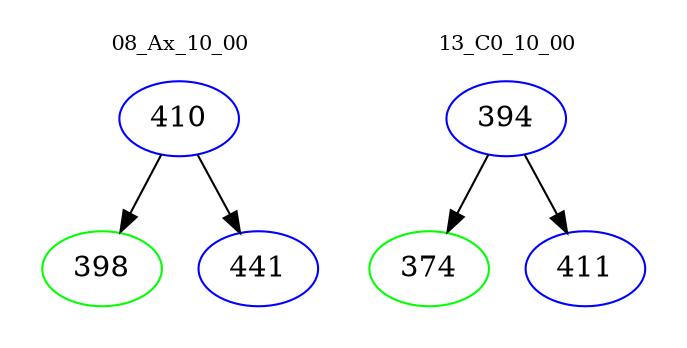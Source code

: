 digraph{
subgraph cluster_0 {
color = white
label = "08_Ax_10_00";
fontsize=10;
T0_410 [label="410", color="blue"]
T0_410 -> T0_398 [color="black"]
T0_398 [label="398", color="green"]
T0_410 -> T0_441 [color="black"]
T0_441 [label="441", color="blue"]
}
subgraph cluster_1 {
color = white
label = "13_C0_10_00";
fontsize=10;
T1_394 [label="394", color="blue"]
T1_394 -> T1_374 [color="black"]
T1_374 [label="374", color="green"]
T1_394 -> T1_411 [color="black"]
T1_411 [label="411", color="blue"]
}
}
